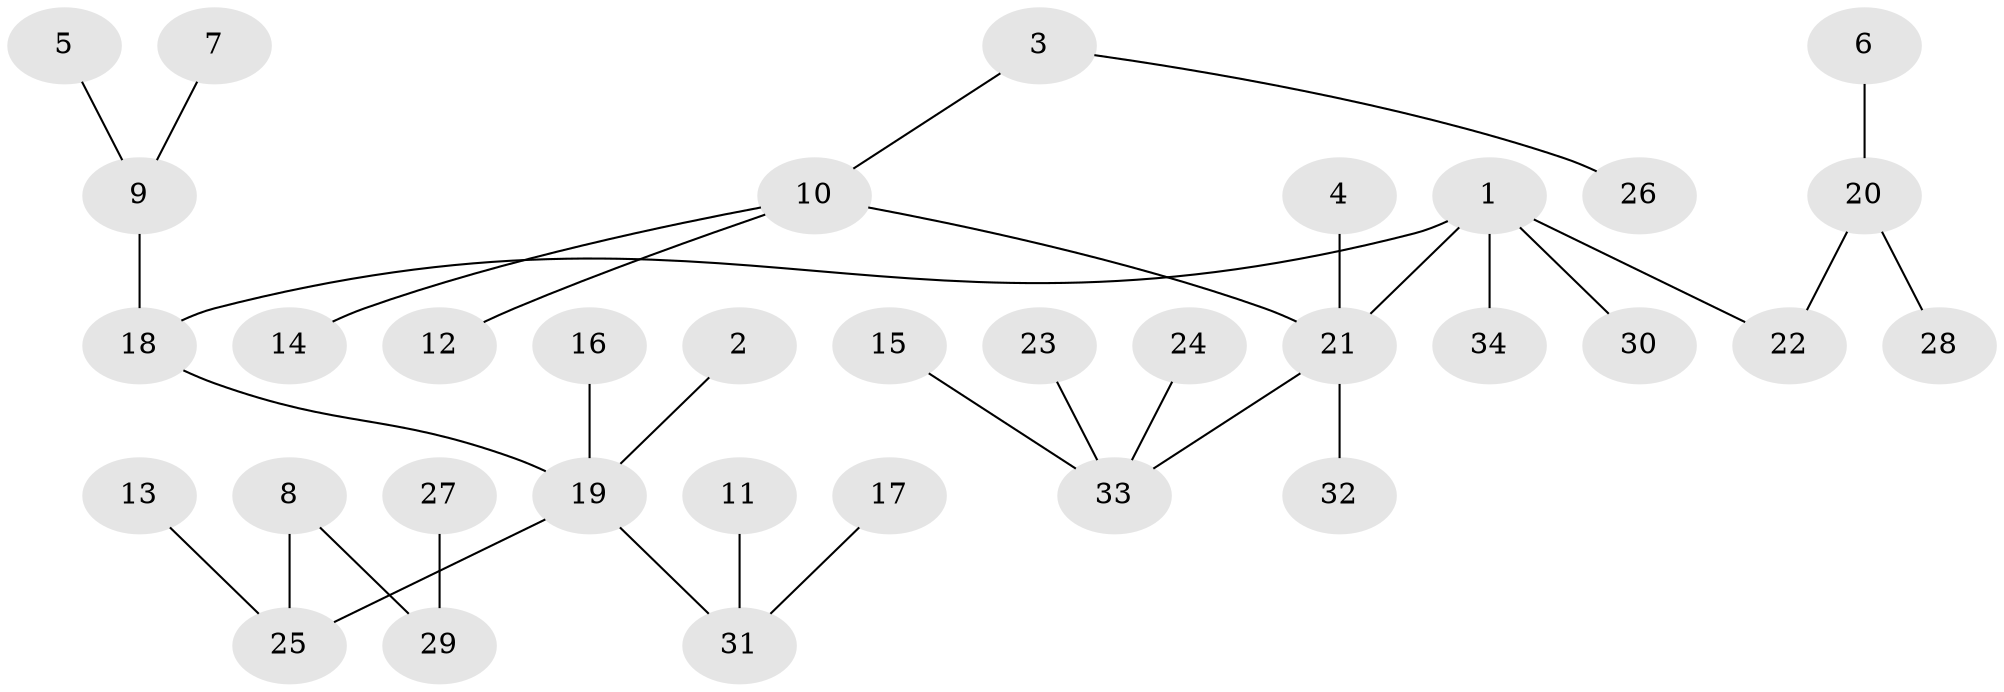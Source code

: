 // original degree distribution, {5: 0.036036036036036036, 4: 0.06306306306306306, 7: 0.02702702702702703, 1: 0.5135135135135135, 3: 0.09009009009009009, 6: 0.009009009009009009, 2: 0.26126126126126126}
// Generated by graph-tools (version 1.1) at 2025/37/03/04/25 23:37:29]
// undirected, 34 vertices, 33 edges
graph export_dot {
  node [color=gray90,style=filled];
  1;
  2;
  3;
  4;
  5;
  6;
  7;
  8;
  9;
  10;
  11;
  12;
  13;
  14;
  15;
  16;
  17;
  18;
  19;
  20;
  21;
  22;
  23;
  24;
  25;
  26;
  27;
  28;
  29;
  30;
  31;
  32;
  33;
  34;
  1 -- 18 [weight=1.0];
  1 -- 21 [weight=1.0];
  1 -- 22 [weight=1.0];
  1 -- 30 [weight=1.0];
  1 -- 34 [weight=1.0];
  2 -- 19 [weight=1.0];
  3 -- 10 [weight=1.0];
  3 -- 26 [weight=1.0];
  4 -- 21 [weight=1.0];
  5 -- 9 [weight=1.0];
  6 -- 20 [weight=1.0];
  7 -- 9 [weight=1.0];
  8 -- 25 [weight=1.0];
  8 -- 29 [weight=1.0];
  9 -- 18 [weight=1.0];
  10 -- 12 [weight=1.0];
  10 -- 14 [weight=1.0];
  10 -- 21 [weight=1.0];
  11 -- 31 [weight=1.0];
  13 -- 25 [weight=1.0];
  15 -- 33 [weight=1.0];
  16 -- 19 [weight=1.0];
  17 -- 31 [weight=1.0];
  18 -- 19 [weight=1.0];
  19 -- 25 [weight=1.0];
  19 -- 31 [weight=1.0];
  20 -- 22 [weight=1.0];
  20 -- 28 [weight=1.0];
  21 -- 32 [weight=1.0];
  21 -- 33 [weight=1.0];
  23 -- 33 [weight=1.0];
  24 -- 33 [weight=1.0];
  27 -- 29 [weight=1.0];
}
